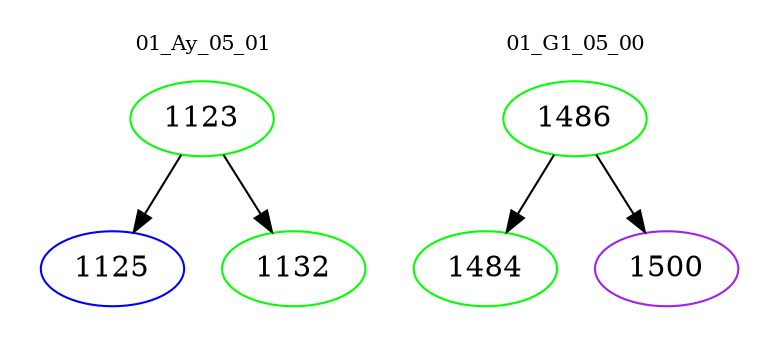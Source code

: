 digraph{
subgraph cluster_0 {
color = white
label = "01_Ay_05_01";
fontsize=10;
T0_1123 [label="1123", color="green"]
T0_1123 -> T0_1125 [color="black"]
T0_1125 [label="1125", color="blue"]
T0_1123 -> T0_1132 [color="black"]
T0_1132 [label="1132", color="green"]
}
subgraph cluster_1 {
color = white
label = "01_G1_05_00";
fontsize=10;
T1_1486 [label="1486", color="green"]
T1_1486 -> T1_1484 [color="black"]
T1_1484 [label="1484", color="green"]
T1_1486 -> T1_1500 [color="black"]
T1_1500 [label="1500", color="purple"]
}
}
